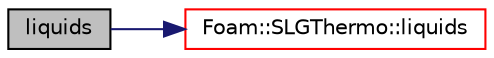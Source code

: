 digraph "liquids"
{
  bgcolor="transparent";
  edge [fontname="Helvetica",fontsize="10",labelfontname="Helvetica",labelfontsize="10"];
  node [fontname="Helvetica",fontsize="10",shape=record];
  rankdir="LR";
  Node1 [label="liquids",height=0.2,width=0.4,color="black", fillcolor="grey75", style="filled", fontcolor="black"];
  Node1 -> Node2 [color="midnightblue",fontsize="10",style="solid",fontname="Helvetica"];
  Node2 [label="Foam::SLGThermo::liquids",height=0.2,width=0.4,color="red",URL="$a02341.html#a5380a8807acfea3ce69f4d4386f49f64",tooltip="Return reference to the global (additional) liquids. "];
}
